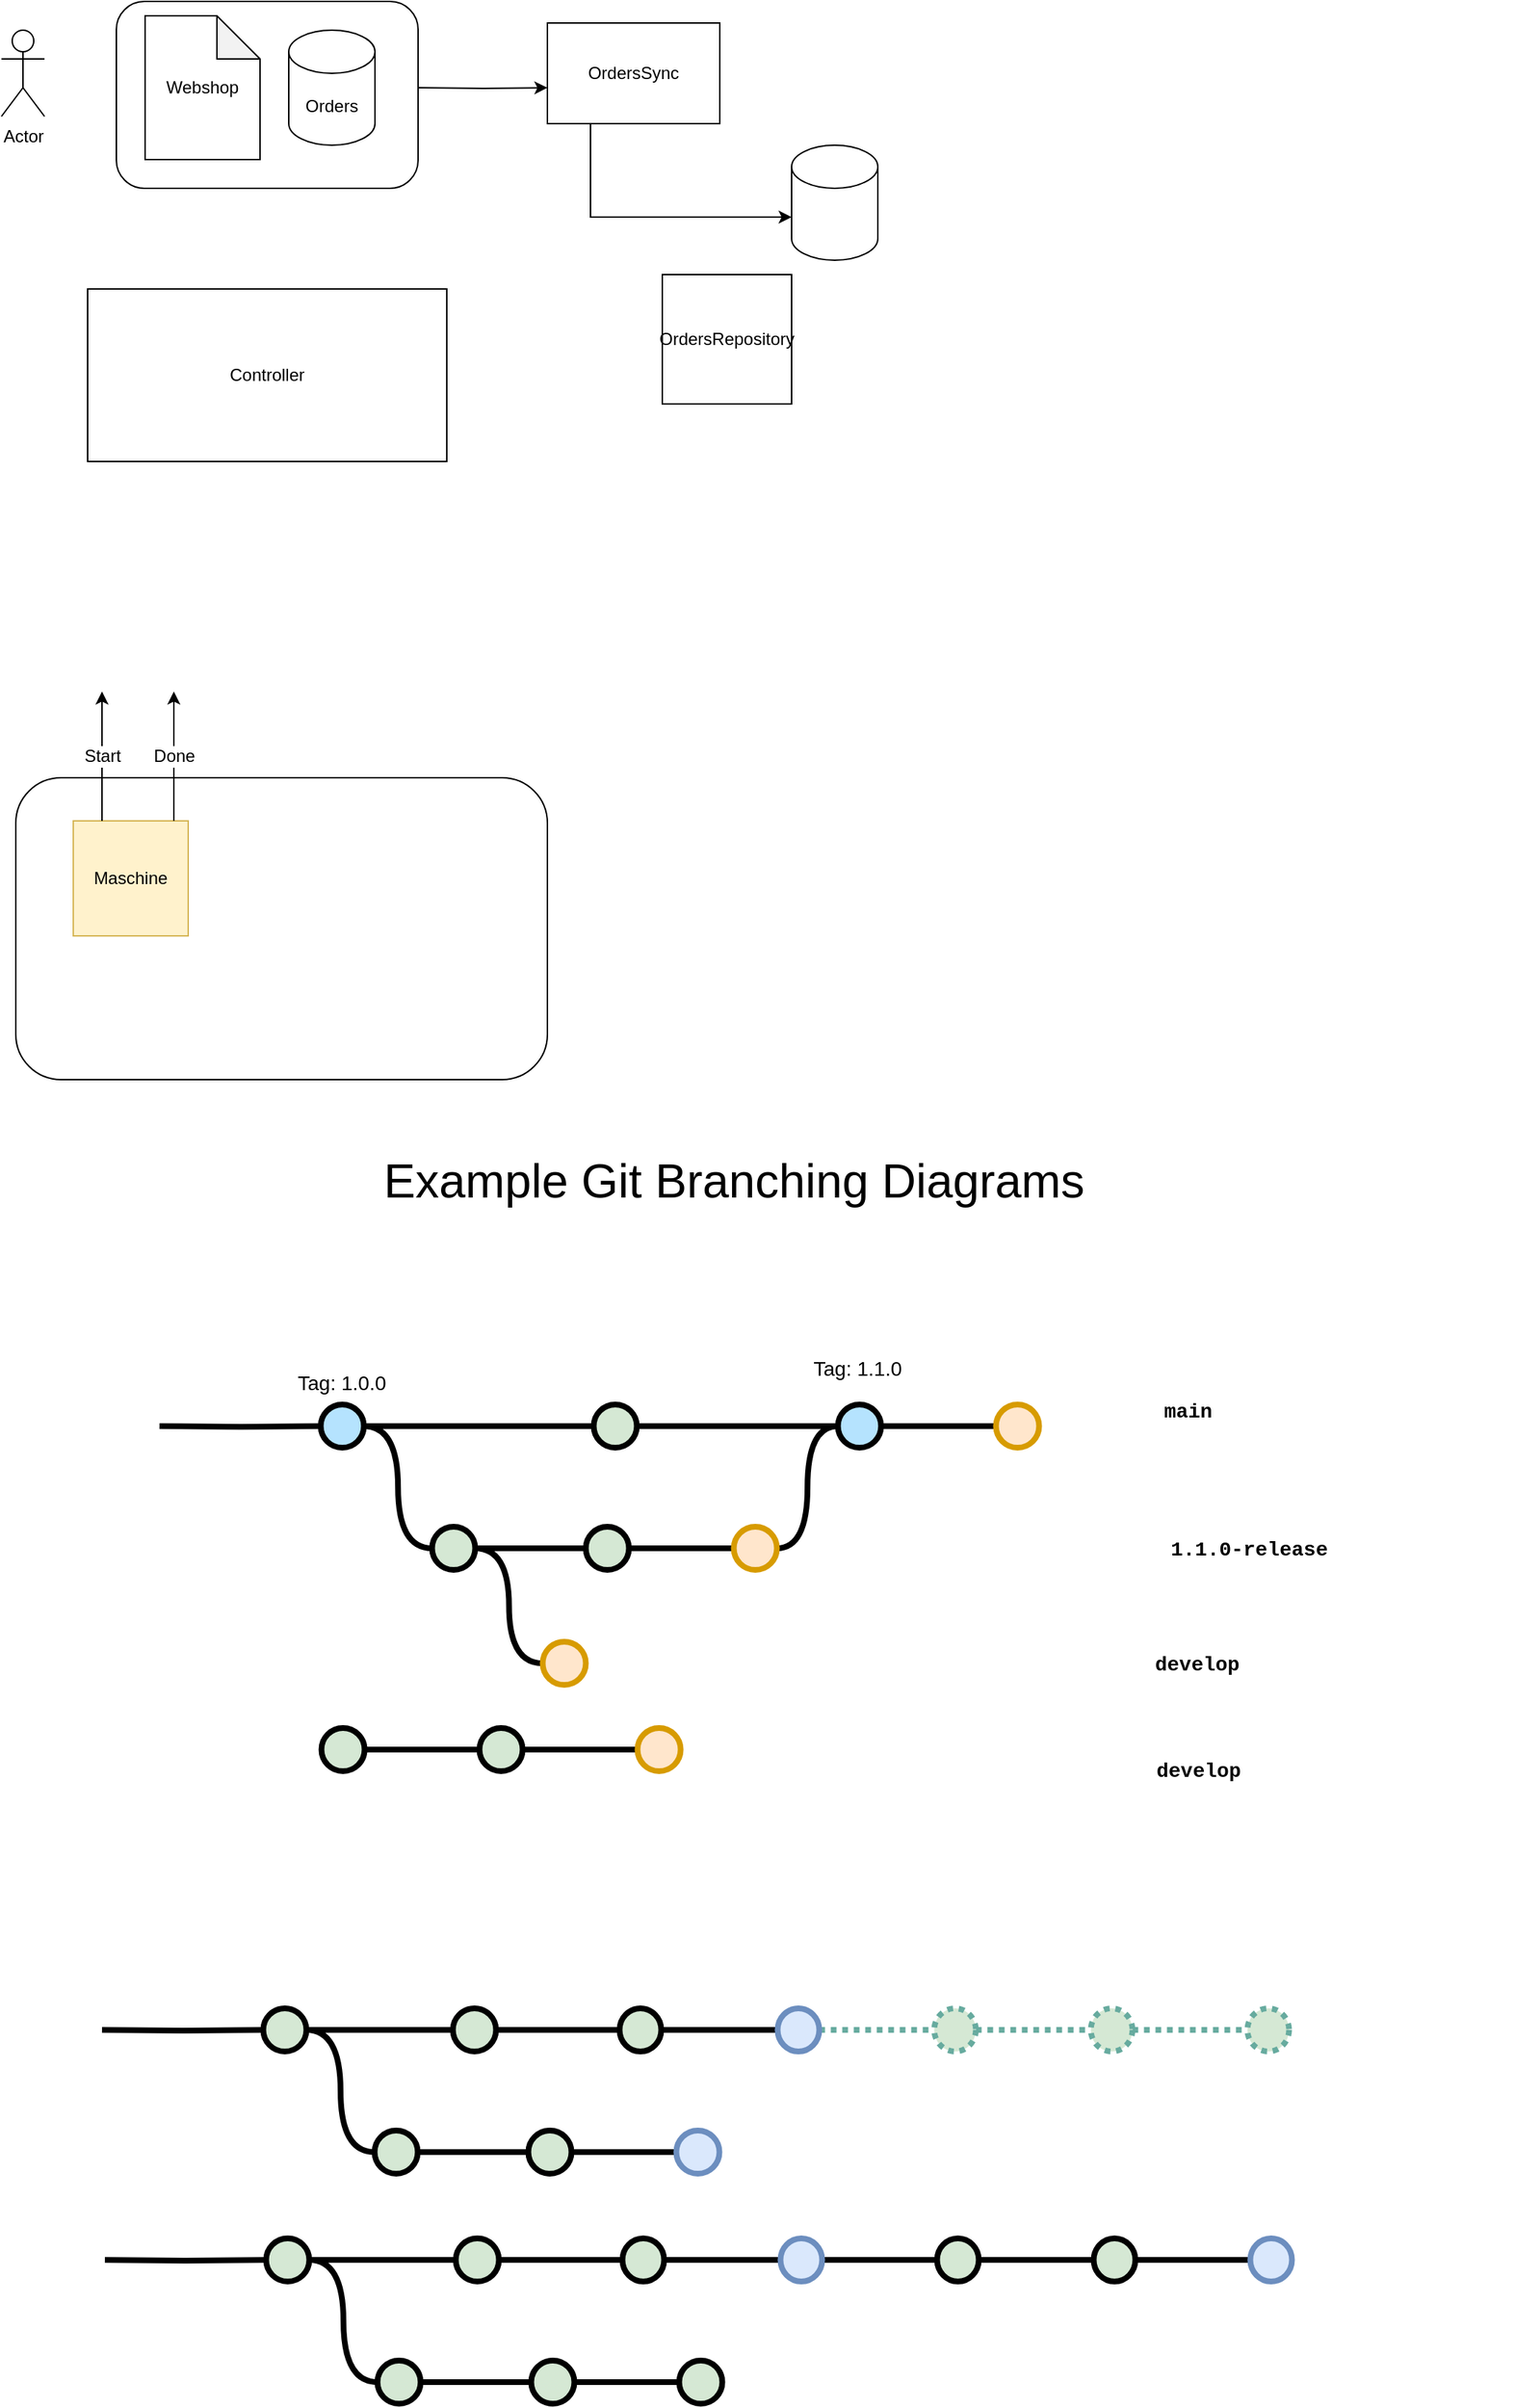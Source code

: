 <mxfile version="16.6.6" type="github"><diagram id="0oQy_mcPemmG2AH1ih3x" name="Page-1"><mxGraphModel dx="1540" dy="878" grid="1" gridSize="10" guides="1" tooltips="1" connect="1" arrows="1" fold="1" page="1" pageScale="1" pageWidth="827" pageHeight="1169" math="0" shadow="0"><root><mxCell id="0"/><mxCell id="1" parent="0"/><mxCell id="lIBbWl3EZ0surPRrqnj0-3" value="" style="rounded=1;whiteSpace=wrap;html=1;fillColor=none;shadow=0;" parent="1" vertex="1"><mxGeometry x="110" y="580" width="370" height="210" as="geometry"/></mxCell><mxCell id="lIBbWl3EZ0surPRrqnj0-1" value="Maschine" style="whiteSpace=wrap;html=1;aspect=fixed;fillColor=#fff2cc;strokeColor=#d6b656;" parent="1" vertex="1"><mxGeometry x="150" y="610" width="80" height="80" as="geometry"/></mxCell><mxCell id="lIBbWl3EZ0surPRrqnj0-4" value="Orders" style="shape=cylinder3;whiteSpace=wrap;html=1;boundedLbl=1;backgroundOutline=1;size=15;shadow=0;fillColor=none;" parent="1" vertex="1"><mxGeometry x="300" y="60" width="60" height="80" as="geometry"/></mxCell><mxCell id="lIBbWl3EZ0surPRrqnj0-5" value="Actor" style="shape=umlActor;verticalLabelPosition=bottom;verticalAlign=top;html=1;outlineConnect=0;shadow=0;fillColor=none;" parent="1" vertex="1"><mxGeometry x="100" y="60" width="30" height="60" as="geometry"/></mxCell><mxCell id="lIBbWl3EZ0surPRrqnj0-35" value="Webshop" style="shape=note;whiteSpace=wrap;html=1;backgroundOutline=1;darkOpacity=0.05;shadow=0;fillColor=none;" parent="1" vertex="1"><mxGeometry x="200" y="50" width="80" height="100" as="geometry"/></mxCell><mxCell id="lIBbWl3EZ0surPRrqnj0-36" value="" style="rounded=1;whiteSpace=wrap;html=1;shadow=0;fillColor=none;" parent="1" vertex="1"><mxGeometry x="180" y="40" width="210" height="130" as="geometry"/></mxCell><mxCell id="lIBbWl3EZ0surPRrqnj0-37" value="OrdersSync" style="rounded=0;whiteSpace=wrap;html=1;shadow=0;fillColor=none;" parent="1" vertex="1"><mxGeometry x="480" y="55" width="120" height="70" as="geometry"/></mxCell><mxCell id="lIBbWl3EZ0surPRrqnj0-38" value="" style="shape=cylinder3;whiteSpace=wrap;html=1;boundedLbl=1;backgroundOutline=1;size=15;rounded=0;shadow=0;fontFamily=Helvetica;fontSize=12;fontColor=default;strokeColor=default;fillColor=none;" parent="1" vertex="1"><mxGeometry x="650" y="140" width="60" height="80" as="geometry"/></mxCell><mxCell id="lIBbWl3EZ0surPRrqnj0-39" style="edgeStyle=orthogonalEdgeStyle;rounded=0;orthogonalLoop=1;jettySize=auto;html=1;fontFamily=Helvetica;fontSize=12;fontColor=default;" parent="1" edge="1"><mxGeometry relative="1" as="geometry"><mxPoint x="510" y="125" as="sourcePoint"/><mxPoint x="650" y="190" as="targetPoint"/><Array as="points"><mxPoint x="510" y="190"/></Array></mxGeometry></mxCell><mxCell id="lIBbWl3EZ0surPRrqnj0-40" style="edgeStyle=orthogonalEdgeStyle;rounded=0;orthogonalLoop=1;jettySize=auto;html=1;fontFamily=Helvetica;fontSize=12;fontColor=default;entryX=0;entryY=0.643;entryDx=0;entryDy=0;entryPerimeter=0;" parent="1" target="lIBbWl3EZ0surPRrqnj0-37" edge="1"><mxGeometry relative="1" as="geometry"><mxPoint x="390" y="100" as="sourcePoint"/></mxGeometry></mxCell><mxCell id="lIBbWl3EZ0surPRrqnj0-41" value="OrdersRepository" style="whiteSpace=wrap;html=1;aspect=fixed;rounded=0;shadow=0;fontFamily=Helvetica;fontSize=12;fontColor=default;strokeColor=default;fillColor=none;" parent="1" vertex="1"><mxGeometry x="560" y="230" width="90" height="90" as="geometry"/></mxCell><mxCell id="lIBbWl3EZ0surPRrqnj0-45" value="Controller" style="rounded=0;whiteSpace=wrap;html=1;shadow=0;fontFamily=Helvetica;fontSize=12;fontColor=default;strokeColor=default;fillColor=none;" parent="1" vertex="1"><mxGeometry x="160" y="240" width="250" height="120" as="geometry"/></mxCell><mxCell id="lIBbWl3EZ0surPRrqnj0-46" value="Start" style="endArrow=classic;html=1;rounded=0;fontFamily=Helvetica;fontSize=12;fontColor=default;" parent="1" edge="1"><mxGeometry width="50" height="50" relative="1" as="geometry"><mxPoint x="170" y="610" as="sourcePoint"/><mxPoint x="170" y="520" as="targetPoint"/><Array as="points"><mxPoint x="170" y="590"/></Array></mxGeometry></mxCell><mxCell id="lIBbWl3EZ0surPRrqnj0-47" value="Done" style="endArrow=classic;html=1;rounded=0;fontFamily=Helvetica;fontSize=12;fontColor=default;" parent="1" edge="1"><mxGeometry width="50" height="50" relative="1" as="geometry"><mxPoint x="220" y="610" as="sourcePoint"/><mxPoint x="220" y="520" as="targetPoint"/><Array as="points"/></mxGeometry></mxCell><mxCell id="Kvi5BJBYmVb9GhPwgT1G-2" value="" style="edgeStyle=orthogonalEdgeStyle;rounded=0;html=1;jettySize=auto;orthogonalLoop=1;plain-blue;endArrow=none;endFill=0;strokeWidth=4;strokeColor=#000000;entryX=0;entryY=0.5;entryDx=0;entryDy=0;entryPerimeter=0;" edge="1" parent="1" source="Kvi5BJBYmVb9GhPwgT1G-4" target="Kvi5BJBYmVb9GhPwgT1G-64"><mxGeometry x="352.25" y="1031" as="geometry"><mxPoint x="502.25" y="1031" as="targetPoint"/></mxGeometry></mxCell><mxCell id="Kvi5BJBYmVb9GhPwgT1G-3" style="edgeStyle=orthogonalEdgeStyle;curved=1;rounded=0;html=1;exitX=1;exitY=0.5;exitPerimeter=0;entryX=0;entryY=0.5;entryPerimeter=0;endArrow=none;endFill=0;jettySize=auto;orthogonalLoop=1;strokeWidth=4;fontSize=15;" edge="1" parent="1" source="Kvi5BJBYmVb9GhPwgT1G-4" target="Kvi5BJBYmVb9GhPwgT1G-12"><mxGeometry relative="1" as="geometry"/></mxCell><mxCell id="Kvi5BJBYmVb9GhPwgT1G-4" value="" style="verticalLabelPosition=bottom;verticalAlign=top;html=1;strokeWidth=4;shape=mxgraph.flowchart.on-page_reference;plain-blue;gradientColor=none;fillColor=#B5E3Fe;strokeColor=#000000;" vertex="1" parent="1"><mxGeometry x="322.25" y="1016" width="30" height="30" as="geometry"/></mxCell><mxCell id="Kvi5BJBYmVb9GhPwgT1G-103" value="" style="edgeStyle=orthogonalEdgeStyle;rounded=0;orthogonalLoop=1;jettySize=auto;html=1;strokeWidth=4;endArrow=none;endFill=0;" edge="1" parent="1" source="Kvi5BJBYmVb9GhPwgT1G-7" target="Kvi5BJBYmVb9GhPwgT1G-102"><mxGeometry relative="1" as="geometry"/></mxCell><mxCell id="Kvi5BJBYmVb9GhPwgT1G-7" value="" style="verticalLabelPosition=bottom;verticalAlign=top;html=1;strokeWidth=4;shape=mxgraph.flowchart.on-page_reference;plain-blue;gradientColor=none;strokeColor=#000000;fillColor=#B5E3FE;" vertex="1" parent="1"><mxGeometry x="682.25" y="1016" width="30" height="30" as="geometry"/></mxCell><mxCell id="Kvi5BJBYmVb9GhPwgT1G-9" value="" style="edgeStyle=orthogonalEdgeStyle;rounded=0;html=1;jettySize=auto;orthogonalLoop=1;strokeWidth=4;endArrow=none;endFill=0;" edge="1" parent="1" target="Kvi5BJBYmVb9GhPwgT1G-4"><mxGeometry x="252.25" y="1031" as="geometry"><mxPoint x="210" y="1031" as="sourcePoint"/></mxGeometry></mxCell><mxCell id="Kvi5BJBYmVb9GhPwgT1G-10" value="main" style="text;html=1;strokeColor=none;fillColor=none;align=center;verticalAlign=middle;whiteSpace=wrap;overflow=hidden;fontSize=14;fontStyle=1;fontFamily=Courier New;" vertex="1" parent="1"><mxGeometry x="901.25" y="1000" width="50" height="42" as="geometry"/></mxCell><mxCell id="Kvi5BJBYmVb9GhPwgT1G-11" style="edgeStyle=orthogonalEdgeStyle;curved=1;rounded=0;html=1;exitX=1;exitY=0.5;exitPerimeter=0;endArrow=none;endFill=0;jettySize=auto;orthogonalLoop=1;strokeWidth=4;fontSize=15;" edge="1" parent="1" source="Kvi5BJBYmVb9GhPwgT1G-12" target="Kvi5BJBYmVb9GhPwgT1G-14"><mxGeometry relative="1" as="geometry"/></mxCell><mxCell id="Kvi5BJBYmVb9GhPwgT1G-12" value="" style="verticalLabelPosition=bottom;verticalAlign=top;html=1;strokeWidth=4;shape=mxgraph.flowchart.on-page_reference;plain-purple;gradientColor=none;strokeColor=#000000;fillColor=#D5E8D4;" vertex="1" parent="1"><mxGeometry x="399.75" y="1101" width="30" height="30" as="geometry"/></mxCell><mxCell id="Kvi5BJBYmVb9GhPwgT1G-13" style="edgeStyle=orthogonalEdgeStyle;curved=1;rounded=0;html=1;exitX=1;exitY=0.5;exitPerimeter=0;entryX=0;entryY=0.5;entryPerimeter=0;endArrow=none;endFill=0;jettySize=auto;orthogonalLoop=1;strokeWidth=4;fontSize=15;" edge="1" parent="1" source="Kvi5BJBYmVb9GhPwgT1G-14" target="Kvi5BJBYmVb9GhPwgT1G-16"><mxGeometry relative="1" as="geometry"/></mxCell><mxCell id="Kvi5BJBYmVb9GhPwgT1G-14" value="" style="verticalLabelPosition=bottom;verticalAlign=top;html=1;strokeWidth=4;shape=mxgraph.flowchart.on-page_reference;plain-purple;gradientColor=none;strokeColor=#000000;fillColor=#D5E8D4;" vertex="1" parent="1"><mxGeometry x="506.75" y="1101" width="30" height="30" as="geometry"/></mxCell><mxCell id="Kvi5BJBYmVb9GhPwgT1G-15" style="edgeStyle=orthogonalEdgeStyle;curved=1;rounded=0;html=1;exitX=1;exitY=0.5;exitPerimeter=0;entryX=0;entryY=0.5;entryPerimeter=0;endArrow=none;endFill=0;jettySize=auto;orthogonalLoop=1;strokeWidth=4;fontSize=15;" edge="1" parent="1" source="Kvi5BJBYmVb9GhPwgT1G-16" target="Kvi5BJBYmVb9GhPwgT1G-7"><mxGeometry relative="1" as="geometry"/></mxCell><mxCell id="Kvi5BJBYmVb9GhPwgT1G-16" value="" style="verticalLabelPosition=bottom;verticalAlign=top;html=1;strokeWidth=4;shape=mxgraph.flowchart.on-page_reference;strokeColor=#d79b00;fillColor=#ffe6cc;" vertex="1" parent="1"><mxGeometry x="609.75" y="1101" width="30" height="30" as="geometry"/></mxCell><mxCell id="Kvi5BJBYmVb9GhPwgT1G-17" value="1.1.0-release" style="text;html=1;strokeColor=none;fillColor=none;align=left;verticalAlign=middle;whiteSpace=wrap;overflow=hidden;fontSize=14;fontStyle=1;fontFamily=Courier New;" vertex="1" parent="1"><mxGeometry x="912.25" y="1106" width="240" height="20" as="geometry"/></mxCell><mxCell id="Kvi5BJBYmVb9GhPwgT1G-19" style="edgeStyle=orthogonalEdgeStyle;rounded=0;orthogonalLoop=1;jettySize=auto;html=1;entryX=1;entryY=0.5;entryDx=0;entryDy=0;entryPerimeter=0;endArrow=none;endFill=0;strokeWidth=4;curved=1;" edge="1" parent="1" source="Kvi5BJBYmVb9GhPwgT1G-21" target="Kvi5BJBYmVb9GhPwgT1G-12"><mxGeometry relative="1" as="geometry"/></mxCell><mxCell id="Kvi5BJBYmVb9GhPwgT1G-21" value="" style="verticalLabelPosition=bottom;verticalAlign=top;html=1;strokeWidth=4;shape=mxgraph.flowchart.on-page_reference;strokeColor=#d79b00;fillColor=#ffe6cc;" vertex="1" parent="1"><mxGeometry x="476.75" y="1181" width="30" height="30" as="geometry"/></mxCell><mxCell id="Kvi5BJBYmVb9GhPwgT1G-28" value="develop" style="text;html=1;strokeColor=none;fillColor=none;align=left;verticalAlign=middle;whiteSpace=wrap;overflow=hidden;fontSize=14;fontStyle=1;fontFamily=Courier New;" vertex="1" parent="1"><mxGeometry x="901.25" y="1186" width="91" height="20" as="geometry"/></mxCell><mxCell id="Kvi5BJBYmVb9GhPwgT1G-41" value="Tag: 1.1.0" style="text;html=1;strokeColor=none;fillColor=none;align=center;verticalAlign=middle;whiteSpace=wrap;overflow=hidden;fontSize=14;" vertex="1" parent="1"><mxGeometry x="641" y="972" width="110" height="38" as="geometry"/></mxCell><mxCell id="Kvi5BJBYmVb9GhPwgT1G-42" value="Tag: 1.0.0" style="text;html=1;strokeColor=none;fillColor=none;align=center;verticalAlign=middle;whiteSpace=wrap;overflow=hidden;fontSize=14;" vertex="1" parent="1"><mxGeometry x="302.25" y="990" width="70" height="20" as="geometry"/></mxCell><mxCell id="Kvi5BJBYmVb9GhPwgT1G-43" value="" style="edgeStyle=orthogonalEdgeStyle;curved=1;rounded=0;orthogonalLoop=1;jettySize=auto;html=1;endArrow=none;endFill=0;strokeWidth=4;fontFamily=Courier New;fontColor=#009900;" edge="1" parent="1" source="Kvi5BJBYmVb9GhPwgT1G-44"><mxGeometry relative="1" as="geometry"><mxPoint x="846.75" y="1116.0" as="targetPoint"/></mxGeometry></mxCell><mxCell id="Kvi5BJBYmVb9GhPwgT1G-54" value="Example Git Branching Diagrams" style="text;html=1;strokeColor=none;fillColor=none;align=center;verticalAlign=middle;whiteSpace=wrap;rounded=0;fontSize=33;fontColor=#000000;" vertex="1" parent="1"><mxGeometry x="341" y="840" width="538" height="40" as="geometry"/></mxCell><mxCell id="Kvi5BJBYmVb9GhPwgT1G-63" value="" style="edgeStyle=orthogonalEdgeStyle;rounded=0;orthogonalLoop=1;jettySize=auto;html=1;fontSize=15;endArrow=none;endFill=0;strokeWidth=4;entryX=0;entryY=0.5;entryDx=0;entryDy=0;entryPerimeter=0;" edge="1" parent="1" source="Kvi5BJBYmVb9GhPwgT1G-64" target="Kvi5BJBYmVb9GhPwgT1G-7"><mxGeometry relative="1" as="geometry"><mxPoint x="620.25" y="1031" as="targetPoint"/></mxGeometry></mxCell><mxCell id="Kvi5BJBYmVb9GhPwgT1G-64" value="" style="verticalLabelPosition=bottom;verticalAlign=top;html=1;strokeWidth=4;shape=mxgraph.flowchart.on-page_reference;plain-blue;gradientColor=none;strokeColor=#000000;fillColor=#D5E8D4;" vertex="1" parent="1"><mxGeometry x="512.25" y="1016" width="30" height="30" as="geometry"/></mxCell><mxCell id="Kvi5BJBYmVb9GhPwgT1G-101" value="develop" style="text;html=1;strokeColor=none;fillColor=none;align=left;verticalAlign=middle;whiteSpace=wrap;overflow=hidden;fontSize=14;fontStyle=1;fontFamily=Courier New;" vertex="1" parent="1"><mxGeometry x="901.75" y="1260" width="82" height="22" as="geometry"/></mxCell><mxCell id="Kvi5BJBYmVb9GhPwgT1G-102" value="" style="verticalLabelPosition=bottom;verticalAlign=top;html=1;strokeWidth=4;shape=mxgraph.flowchart.on-page_reference;strokeColor=#d79b00;fillColor=#ffe6cc;" vertex="1" parent="1"><mxGeometry x="792.25" y="1016" width="30" height="30" as="geometry"/></mxCell><mxCell id="Kvi5BJBYmVb9GhPwgT1G-107" value="" style="edgeStyle=orthogonalEdgeStyle;rounded=0;orthogonalLoop=1;jettySize=auto;html=1;fontFamily=Helvetica;fontSize=12;fontColor=default;endArrow=none;endFill=0;strokeWidth=4;" edge="1" parent="1" source="Kvi5BJBYmVb9GhPwgT1G-105" target="Kvi5BJBYmVb9GhPwgT1G-106"><mxGeometry relative="1" as="geometry"/></mxCell><mxCell id="Kvi5BJBYmVb9GhPwgT1G-105" value="" style="verticalLabelPosition=bottom;verticalAlign=top;html=1;strokeWidth=4;shape=mxgraph.flowchart.on-page_reference;plain-purple;gradientColor=none;strokeColor=#000000;fillColor=#D5E8D4;" vertex="1" parent="1"><mxGeometry x="322.75" y="1241" width="30" height="30" as="geometry"/></mxCell><mxCell id="Kvi5BJBYmVb9GhPwgT1G-109" value="" style="edgeStyle=orthogonalEdgeStyle;rounded=0;orthogonalLoop=1;jettySize=auto;html=1;fontFamily=Helvetica;fontSize=12;fontColor=default;endArrow=none;endFill=0;strokeWidth=4;" edge="1" parent="1" source="Kvi5BJBYmVb9GhPwgT1G-106" target="Kvi5BJBYmVb9GhPwgT1G-108"><mxGeometry relative="1" as="geometry"/></mxCell><mxCell id="Kvi5BJBYmVb9GhPwgT1G-106" value="" style="verticalLabelPosition=bottom;verticalAlign=top;html=1;strokeWidth=4;shape=mxgraph.flowchart.on-page_reference;plain-purple;gradientColor=none;strokeColor=#000000;fillColor=#D5E8D4;" vertex="1" parent="1"><mxGeometry x="432.75" y="1241" width="30" height="30" as="geometry"/></mxCell><mxCell id="Kvi5BJBYmVb9GhPwgT1G-108" value="" style="verticalLabelPosition=bottom;verticalAlign=top;html=1;strokeWidth=4;shape=mxgraph.flowchart.on-page_reference;strokeColor=#d79b00;fillColor=#ffe6cc;" vertex="1" parent="1"><mxGeometry x="542.75" y="1241" width="30" height="30" as="geometry"/></mxCell><mxCell id="Kvi5BJBYmVb9GhPwgT1G-110" value="" style="edgeStyle=orthogonalEdgeStyle;rounded=0;html=1;jettySize=auto;orthogonalLoop=1;plain-blue;endArrow=none;endFill=0;strokeWidth=4;strokeColor=#000000;entryX=0;entryY=0.5;entryDx=0;entryDy=0;entryPerimeter=0;" edge="1" parent="1" source="Kvi5BJBYmVb9GhPwgT1G-112" target="Kvi5BJBYmVb9GhPwgT1G-126"><mxGeometry x="312.25" y="1451" as="geometry"><mxPoint x="462.25" y="1451" as="targetPoint"/></mxGeometry></mxCell><mxCell id="Kvi5BJBYmVb9GhPwgT1G-111" style="edgeStyle=orthogonalEdgeStyle;curved=1;rounded=0;html=1;exitX=1;exitY=0.5;exitPerimeter=0;entryX=0;entryY=0.5;entryPerimeter=0;endArrow=none;endFill=0;jettySize=auto;orthogonalLoop=1;strokeWidth=4;fontSize=15;" edge="1" parent="1" source="Kvi5BJBYmVb9GhPwgT1G-112" target="Kvi5BJBYmVb9GhPwgT1G-117"><mxGeometry relative="1" as="geometry"/></mxCell><mxCell id="Kvi5BJBYmVb9GhPwgT1G-112" value="" style="verticalLabelPosition=bottom;verticalAlign=top;html=1;strokeWidth=4;shape=mxgraph.flowchart.on-page_reference;fillColor=#d5e8d4;strokeColor=#000000;gradientColor=none;" vertex="1" parent="1"><mxGeometry x="282.25" y="1436" width="30" height="30" as="geometry"/></mxCell><mxCell id="Kvi5BJBYmVb9GhPwgT1G-113" value="" style="edgeStyle=orthogonalEdgeStyle;rounded=0;orthogonalLoop=1;jettySize=auto;html=1;strokeWidth=4;endArrow=none;endFill=0;" edge="1" parent="1" source="Kvi5BJBYmVb9GhPwgT1G-114" target="Kvi5BJBYmVb9GhPwgT1G-127"><mxGeometry relative="1" as="geometry"/></mxCell><mxCell id="Kvi5BJBYmVb9GhPwgT1G-114" value="" style="verticalLabelPosition=bottom;verticalAlign=top;html=1;strokeWidth=4;shape=mxgraph.flowchart.on-page_reference;strokeColor=#000000;fillColor=#d5e8d4;" vertex="1" parent="1"><mxGeometry x="530.25" y="1436" width="29" height="30" as="geometry"/></mxCell><mxCell id="Kvi5BJBYmVb9GhPwgT1G-115" value="" style="edgeStyle=orthogonalEdgeStyle;rounded=0;html=1;jettySize=auto;orthogonalLoop=1;strokeWidth=4;endArrow=none;endFill=0;" edge="1" parent="1" target="Kvi5BJBYmVb9GhPwgT1G-112"><mxGeometry x="212.25" y="1451" as="geometry"><mxPoint x="170" y="1451.0" as="sourcePoint"/></mxGeometry></mxCell><mxCell id="Kvi5BJBYmVb9GhPwgT1G-116" style="edgeStyle=orthogonalEdgeStyle;curved=1;rounded=0;html=1;exitX=1;exitY=0.5;exitPerimeter=0;endArrow=none;endFill=0;jettySize=auto;orthogonalLoop=1;strokeWidth=4;fontSize=15;" edge="1" parent="1" source="Kvi5BJBYmVb9GhPwgT1G-117" target="Kvi5BJBYmVb9GhPwgT1G-119"><mxGeometry relative="1" as="geometry"/></mxCell><mxCell id="Kvi5BJBYmVb9GhPwgT1G-117" value="" style="verticalLabelPosition=bottom;verticalAlign=top;html=1;strokeWidth=4;shape=mxgraph.flowchart.on-page_reference;plain-purple;gradientColor=none;strokeColor=#000000;fillColor=#D5E8D4;" vertex="1" parent="1"><mxGeometry x="359.75" y="1521" width="30" height="30" as="geometry"/></mxCell><mxCell id="Kvi5BJBYmVb9GhPwgT1G-118" style="edgeStyle=orthogonalEdgeStyle;curved=1;rounded=0;html=1;exitX=1;exitY=0.5;exitPerimeter=0;entryX=0;entryY=0.5;entryPerimeter=0;endArrow=none;endFill=0;jettySize=auto;orthogonalLoop=1;strokeWidth=4;fontSize=15;" edge="1" parent="1" source="Kvi5BJBYmVb9GhPwgT1G-119" target="Kvi5BJBYmVb9GhPwgT1G-121"><mxGeometry relative="1" as="geometry"/></mxCell><mxCell id="Kvi5BJBYmVb9GhPwgT1G-119" value="" style="verticalLabelPosition=bottom;verticalAlign=top;html=1;strokeWidth=4;shape=mxgraph.flowchart.on-page_reference;plain-purple;gradientColor=none;strokeColor=#000000;fillColor=#D5E8D4;" vertex="1" parent="1"><mxGeometry x="466.75" y="1521" width="30" height="30" as="geometry"/></mxCell><mxCell id="Kvi5BJBYmVb9GhPwgT1G-121" value="" style="verticalLabelPosition=bottom;verticalAlign=top;html=1;strokeWidth=4;shape=mxgraph.flowchart.on-page_reference;strokeColor=#6c8ebf;fillColor=#dae8fc;" vertex="1" parent="1"><mxGeometry x="569.75" y="1521" width="30" height="30" as="geometry"/></mxCell><mxCell id="Kvi5BJBYmVb9GhPwgT1G-125" value="" style="edgeStyle=orthogonalEdgeStyle;rounded=0;orthogonalLoop=1;jettySize=auto;html=1;fontSize=15;endArrow=none;endFill=0;strokeWidth=4;entryX=0;entryY=0.5;entryDx=0;entryDy=0;entryPerimeter=0;" edge="1" parent="1" source="Kvi5BJBYmVb9GhPwgT1G-126" target="Kvi5BJBYmVb9GhPwgT1G-114"><mxGeometry relative="1" as="geometry"><mxPoint x="580.25" y="1451" as="targetPoint"/></mxGeometry></mxCell><mxCell id="Kvi5BJBYmVb9GhPwgT1G-126" value="" style="verticalLabelPosition=bottom;verticalAlign=top;html=1;strokeWidth=4;shape=mxgraph.flowchart.on-page_reference;plain-blue;gradientColor=none;strokeColor=#000000;fillColor=#D5E8D4;" vertex="1" parent="1"><mxGeometry x="414.25" y="1436" width="30" height="30" as="geometry"/></mxCell><mxCell id="Kvi5BJBYmVb9GhPwgT1G-130" value="" style="edgeStyle=orthogonalEdgeStyle;rounded=0;orthogonalLoop=1;jettySize=auto;html=1;fontFamily=Helvetica;fontSize=12;fontColor=default;endArrow=none;endFill=0;strokeWidth=4;strokeColor=#67AB9F;dashed=1;dashPattern=1 1;" edge="1" parent="1" source="Kvi5BJBYmVb9GhPwgT1G-127" target="Kvi5BJBYmVb9GhPwgT1G-129"><mxGeometry relative="1" as="geometry"/></mxCell><mxCell id="Kvi5BJBYmVb9GhPwgT1G-127" value="" style="verticalLabelPosition=bottom;verticalAlign=top;html=1;strokeWidth=4;shape=mxgraph.flowchart.on-page_reference;strokeColor=#6c8ebf;fillColor=#dae8fc;" vertex="1" parent="1"><mxGeometry x="640.25" y="1436" width="29" height="30" as="geometry"/></mxCell><mxCell id="Kvi5BJBYmVb9GhPwgT1G-132" value="" style="edgeStyle=orthogonalEdgeStyle;rounded=0;orthogonalLoop=1;jettySize=auto;html=1;fontFamily=Helvetica;fontSize=12;fontColor=default;endArrow=none;endFill=0;strokeWidth=4;strokeColor=#67AB9F;dashed=1;dashPattern=1 1;verticalAlign=middle;fillColor=#D5E8D4;gradientColor=none;" edge="1" parent="1" source="Kvi5BJBYmVb9GhPwgT1G-129" target="Kvi5BJBYmVb9GhPwgT1G-131"><mxGeometry relative="1" as="geometry"/></mxCell><mxCell id="Kvi5BJBYmVb9GhPwgT1G-129" value="" style="verticalLabelPosition=bottom;verticalAlign=middle;html=1;strokeWidth=4;shape=mxgraph.flowchart.on-page_reference;strokeColor=#67AB9F;fillColor=#D5E8D4;dashed=1;dashPattern=1 1;gradientColor=none;labelBackgroundColor=default;endArrow=none;rounded=0;endFill=0;" vertex="1" parent="1"><mxGeometry x="749.25" y="1436" width="29" height="30" as="geometry"/></mxCell><mxCell id="Kvi5BJBYmVb9GhPwgT1G-134" value="" style="edgeStyle=orthogonalEdgeStyle;rounded=0;orthogonalLoop=1;jettySize=auto;html=1;fontFamily=Helvetica;fontSize=12;fontColor=default;endArrow=none;endFill=0;strokeWidth=4;strokeColor=#67AB9F;dashed=1;dashPattern=1 1;verticalAlign=middle;fillColor=#D5E8D4;gradientColor=none;" edge="1" parent="1" source="Kvi5BJBYmVb9GhPwgT1G-131" target="Kvi5BJBYmVb9GhPwgT1G-133"><mxGeometry relative="1" as="geometry"/></mxCell><mxCell id="Kvi5BJBYmVb9GhPwgT1G-131" value="" style="verticalLabelPosition=bottom;verticalAlign=middle;html=1;strokeWidth=4;shape=mxgraph.flowchart.on-page_reference;strokeColor=#67AB9F;fillColor=#D5E8D4;dashed=1;dashPattern=1 1;gradientColor=none;labelBackgroundColor=default;endArrow=none;rounded=0;endFill=0;" vertex="1" parent="1"><mxGeometry x="858.25" y="1436" width="29" height="30" as="geometry"/></mxCell><mxCell id="Kvi5BJBYmVb9GhPwgT1G-133" value="" style="verticalLabelPosition=bottom;verticalAlign=middle;html=1;strokeWidth=4;shape=mxgraph.flowchart.on-page_reference;strokeColor=#67AB9F;fillColor=#D5E8D4;dashed=1;dashPattern=1 1;gradientColor=none;labelBackgroundColor=default;endArrow=none;rounded=0;endFill=0;" vertex="1" parent="1"><mxGeometry x="967.25" y="1436" width="29" height="30" as="geometry"/></mxCell><mxCell id="Kvi5BJBYmVb9GhPwgT1G-135" value="" style="edgeStyle=orthogonalEdgeStyle;rounded=0;html=1;jettySize=auto;orthogonalLoop=1;plain-blue;endArrow=none;endFill=0;strokeWidth=4;strokeColor=#000000;entryX=0;entryY=0.5;entryDx=0;entryDy=0;entryPerimeter=0;" edge="1" parent="1" source="Kvi5BJBYmVb9GhPwgT1G-137" target="Kvi5BJBYmVb9GhPwgT1G-147"><mxGeometry x="314.25" y="1611" as="geometry"><mxPoint x="464.25" y="1611" as="targetPoint"/></mxGeometry></mxCell><mxCell id="Kvi5BJBYmVb9GhPwgT1G-136" style="edgeStyle=orthogonalEdgeStyle;curved=1;rounded=0;html=1;exitX=1;exitY=0.5;exitPerimeter=0;entryX=0;entryY=0.5;entryPerimeter=0;endArrow=none;endFill=0;jettySize=auto;orthogonalLoop=1;strokeWidth=4;fontSize=15;" edge="1" parent="1" source="Kvi5BJBYmVb9GhPwgT1G-137" target="Kvi5BJBYmVb9GhPwgT1G-142"><mxGeometry relative="1" as="geometry"/></mxCell><mxCell id="Kvi5BJBYmVb9GhPwgT1G-137" value="" style="verticalLabelPosition=bottom;verticalAlign=top;html=1;strokeWidth=4;shape=mxgraph.flowchart.on-page_reference;fillColor=#d5e8d4;strokeColor=#000000;gradientColor=none;" vertex="1" parent="1"><mxGeometry x="284.25" y="1596" width="30" height="30" as="geometry"/></mxCell><mxCell id="Kvi5BJBYmVb9GhPwgT1G-138" value="" style="edgeStyle=orthogonalEdgeStyle;rounded=0;orthogonalLoop=1;jettySize=auto;html=1;strokeWidth=4;endArrow=none;endFill=0;" edge="1" parent="1" source="Kvi5BJBYmVb9GhPwgT1G-139" target="Kvi5BJBYmVb9GhPwgT1G-149"><mxGeometry relative="1" as="geometry"/></mxCell><mxCell id="Kvi5BJBYmVb9GhPwgT1G-139" value="" style="verticalLabelPosition=bottom;verticalAlign=top;html=1;strokeWidth=4;shape=mxgraph.flowchart.on-page_reference;strokeColor=#000000;fillColor=#d5e8d4;" vertex="1" parent="1"><mxGeometry x="532.25" y="1596" width="29" height="30" as="geometry"/></mxCell><mxCell id="Kvi5BJBYmVb9GhPwgT1G-140" value="" style="edgeStyle=orthogonalEdgeStyle;rounded=0;html=1;jettySize=auto;orthogonalLoop=1;strokeWidth=4;endArrow=none;endFill=0;" edge="1" parent="1" target="Kvi5BJBYmVb9GhPwgT1G-137"><mxGeometry x="214.25" y="1611" as="geometry"><mxPoint x="172" y="1611" as="sourcePoint"/></mxGeometry></mxCell><mxCell id="Kvi5BJBYmVb9GhPwgT1G-141" style="edgeStyle=orthogonalEdgeStyle;curved=1;rounded=0;html=1;exitX=1;exitY=0.5;exitPerimeter=0;endArrow=none;endFill=0;jettySize=auto;orthogonalLoop=1;strokeWidth=4;fontSize=15;" edge="1" parent="1" source="Kvi5BJBYmVb9GhPwgT1G-142" target="Kvi5BJBYmVb9GhPwgT1G-144"><mxGeometry relative="1" as="geometry"/></mxCell><mxCell id="Kvi5BJBYmVb9GhPwgT1G-142" value="" style="verticalLabelPosition=bottom;verticalAlign=top;html=1;strokeWidth=4;shape=mxgraph.flowchart.on-page_reference;plain-purple;gradientColor=none;strokeColor=#000000;fillColor=#D5E8D4;" vertex="1" parent="1"><mxGeometry x="361.75" y="1681" width="30" height="30" as="geometry"/></mxCell><mxCell id="Kvi5BJBYmVb9GhPwgT1G-143" style="edgeStyle=orthogonalEdgeStyle;curved=1;rounded=0;html=1;exitX=1;exitY=0.5;exitPerimeter=0;entryX=0;entryY=0.5;entryPerimeter=0;endArrow=none;endFill=0;jettySize=auto;orthogonalLoop=1;strokeWidth=4;fontSize=15;" edge="1" parent="1" source="Kvi5BJBYmVb9GhPwgT1G-144" target="Kvi5BJBYmVb9GhPwgT1G-145"><mxGeometry relative="1" as="geometry"/></mxCell><mxCell id="Kvi5BJBYmVb9GhPwgT1G-144" value="" style="verticalLabelPosition=bottom;verticalAlign=top;html=1;strokeWidth=4;shape=mxgraph.flowchart.on-page_reference;plain-purple;gradientColor=none;strokeColor=#000000;fillColor=#D5E8D4;" vertex="1" parent="1"><mxGeometry x="468.75" y="1681" width="30" height="30" as="geometry"/></mxCell><mxCell id="Kvi5BJBYmVb9GhPwgT1G-145" value="" style="verticalLabelPosition=bottom;verticalAlign=top;html=1;strokeWidth=4;shape=mxgraph.flowchart.on-page_reference;strokeColor=#000000;fillColor=#D5E8D4;gradientColor=none;" vertex="1" parent="1"><mxGeometry x="571.75" y="1681" width="30" height="30" as="geometry"/></mxCell><mxCell id="Kvi5BJBYmVb9GhPwgT1G-146" value="" style="edgeStyle=orthogonalEdgeStyle;rounded=0;orthogonalLoop=1;jettySize=auto;html=1;fontSize=15;endArrow=none;endFill=0;strokeWidth=4;entryX=0;entryY=0.5;entryDx=0;entryDy=0;entryPerimeter=0;" edge="1" parent="1" source="Kvi5BJBYmVb9GhPwgT1G-147" target="Kvi5BJBYmVb9GhPwgT1G-139"><mxGeometry relative="1" as="geometry"><mxPoint x="582.25" y="1611" as="targetPoint"/></mxGeometry></mxCell><mxCell id="Kvi5BJBYmVb9GhPwgT1G-147" value="" style="verticalLabelPosition=bottom;verticalAlign=top;html=1;strokeWidth=4;shape=mxgraph.flowchart.on-page_reference;plain-blue;gradientColor=none;strokeColor=#000000;fillColor=#D5E8D4;" vertex="1" parent="1"><mxGeometry x="416.25" y="1596" width="30" height="30" as="geometry"/></mxCell><mxCell id="Kvi5BJBYmVb9GhPwgT1G-148" value="" style="edgeStyle=orthogonalEdgeStyle;rounded=0;orthogonalLoop=1;jettySize=auto;html=1;fontFamily=Helvetica;fontSize=11;fontColor=default;endArrow=none;endFill=0;strokeWidth=4;strokeColor=default;" edge="1" parent="1" source="Kvi5BJBYmVb9GhPwgT1G-149" target="Kvi5BJBYmVb9GhPwgT1G-151"><mxGeometry relative="1" as="geometry"/></mxCell><mxCell id="Kvi5BJBYmVb9GhPwgT1G-149" value="" style="verticalLabelPosition=bottom;verticalAlign=top;html=1;strokeWidth=4;shape=mxgraph.flowchart.on-page_reference;strokeColor=#6c8ebf;fillColor=#dae8fc;" vertex="1" parent="1"><mxGeometry x="642.25" y="1596" width="29" height="30" as="geometry"/></mxCell><mxCell id="Kvi5BJBYmVb9GhPwgT1G-150" value="" style="edgeStyle=orthogonalEdgeStyle;rounded=0;orthogonalLoop=1;jettySize=auto;html=1;fontFamily=Helvetica;fontSize=11;fontColor=default;endArrow=none;endFill=0;strokeWidth=4;strokeColor=default;" edge="1" parent="1" source="Kvi5BJBYmVb9GhPwgT1G-151" target="Kvi5BJBYmVb9GhPwgT1G-153"><mxGeometry relative="1" as="geometry"/></mxCell><mxCell id="Kvi5BJBYmVb9GhPwgT1G-151" value="" style="verticalLabelPosition=bottom;verticalAlign=top;html=1;strokeWidth=4;shape=mxgraph.flowchart.on-page_reference;strokeColor=#000000;fillColor=#D5E8D4;gradientColor=none;" vertex="1" parent="1"><mxGeometry x="751.25" y="1596" width="29" height="30" as="geometry"/></mxCell><mxCell id="Kvi5BJBYmVb9GhPwgT1G-152" value="" style="edgeStyle=orthogonalEdgeStyle;rounded=0;orthogonalLoop=1;jettySize=auto;html=1;fontFamily=Helvetica;fontSize=11;fontColor=default;endArrow=none;endFill=0;strokeWidth=4;strokeColor=default;" edge="1" parent="1" source="Kvi5BJBYmVb9GhPwgT1G-153" target="Kvi5BJBYmVb9GhPwgT1G-154"><mxGeometry relative="1" as="geometry"/></mxCell><mxCell id="Kvi5BJBYmVb9GhPwgT1G-153" value="" style="verticalLabelPosition=bottom;verticalAlign=top;html=1;strokeWidth=4;shape=mxgraph.flowchart.on-page_reference;strokeColor=#000000;fillColor=#D5E8D4;gradientColor=none;" vertex="1" parent="1"><mxGeometry x="860.25" y="1596" width="29" height="30" as="geometry"/></mxCell><mxCell id="Kvi5BJBYmVb9GhPwgT1G-154" value="" style="verticalLabelPosition=bottom;verticalAlign=top;html=1;strokeWidth=4;shape=mxgraph.flowchart.on-page_reference;strokeColor=#6c8ebf;fillColor=#dae8fc;gradientColor=none;" vertex="1" parent="1"><mxGeometry x="969.25" y="1596" width="29" height="30" as="geometry"/></mxCell></root></mxGraphModel></diagram></mxfile>